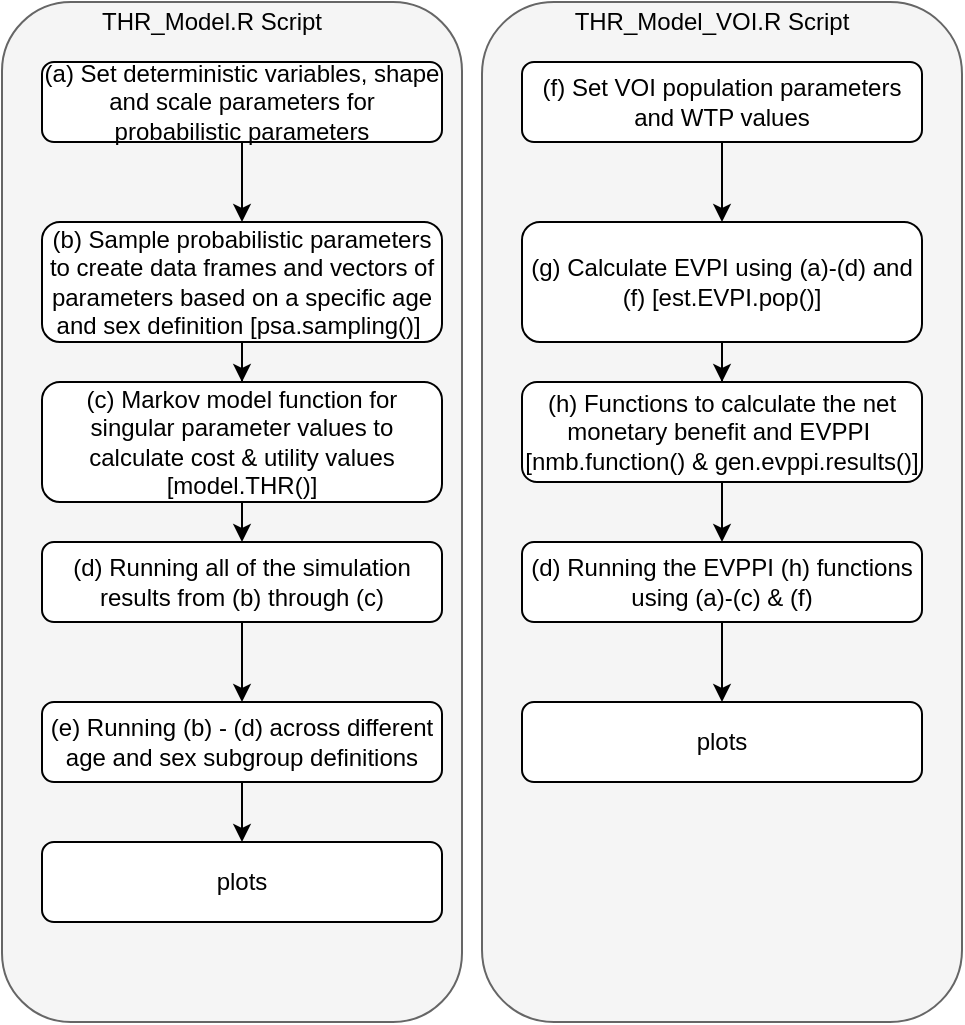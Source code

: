 <mxfile version="14.8.5" type="device"><diagram id="C5RBs43oDa-KdzZeNtuy" name="Page-1"><mxGraphModel dx="920" dy="513" grid="1" gridSize="10" guides="1" tooltips="1" connect="1" arrows="1" fold="1" page="1" pageScale="1" pageWidth="827" pageHeight="1169" math="0" shadow="0"><root><mxCell id="WIyWlLk6GJQsqaUBKTNV-0"/><mxCell id="WIyWlLk6GJQsqaUBKTNV-1" parent="WIyWlLk6GJQsqaUBKTNV-0"/><mxCell id="W8aLO_QLqb492aVT1Mlq-29" value="" style="rounded=1;whiteSpace=wrap;html=1;fillColor=#f5f5f5;strokeColor=#666666;fontColor=#333333;" vertex="1" parent="WIyWlLk6GJQsqaUBKTNV-1"><mxGeometry x="340" y="50" width="240" height="510" as="geometry"/></mxCell><mxCell id="W8aLO_QLqb492aVT1Mlq-28" value="" style="rounded=1;whiteSpace=wrap;html=1;fillColor=#f5f5f5;strokeColor=#666666;fontColor=#333333;" vertex="1" parent="WIyWlLk6GJQsqaUBKTNV-1"><mxGeometry x="100" y="50" width="230" height="510" as="geometry"/></mxCell><mxCell id="W8aLO_QLqb492aVT1Mlq-6" style="edgeStyle=orthogonalEdgeStyle;rounded=0;orthogonalLoop=1;jettySize=auto;html=1;exitX=0.5;exitY=1;exitDx=0;exitDy=0;endArrow=classic;endFill=1;" edge="1" parent="WIyWlLk6GJQsqaUBKTNV-1" source="WIyWlLk6GJQsqaUBKTNV-3" target="W8aLO_QLqb492aVT1Mlq-0"><mxGeometry relative="1" as="geometry"/></mxCell><mxCell id="WIyWlLk6GJQsqaUBKTNV-3" value="(a) Set deterministic variables, shape and scale parameters for probabilistic parameters" style="rounded=1;whiteSpace=wrap;html=1;fontSize=12;glass=0;strokeWidth=1;shadow=0;" parent="WIyWlLk6GJQsqaUBKTNV-1" vertex="1"><mxGeometry x="120" y="80" width="200" height="40" as="geometry"/></mxCell><mxCell id="W8aLO_QLqb492aVT1Mlq-4" style="edgeStyle=orthogonalEdgeStyle;rounded=0;orthogonalLoop=1;jettySize=auto;html=1;exitX=0.5;exitY=1;exitDx=0;exitDy=0;" edge="1" parent="WIyWlLk6GJQsqaUBKTNV-1" source="W8aLO_QLqb492aVT1Mlq-0" target="W8aLO_QLqb492aVT1Mlq-1"><mxGeometry relative="1" as="geometry"/></mxCell><mxCell id="W8aLO_QLqb492aVT1Mlq-0" value="(b) Sample probabilistic parameters to create data frames and vectors of parameters based on a specific age and sex definition [psa.sampling()]&amp;nbsp;" style="rounded=1;whiteSpace=wrap;html=1;fontSize=12;glass=0;strokeWidth=1;shadow=0;" vertex="1" parent="WIyWlLk6GJQsqaUBKTNV-1"><mxGeometry x="120" y="160" width="200" height="60" as="geometry"/></mxCell><mxCell id="W8aLO_QLqb492aVT1Mlq-9" style="edgeStyle=orthogonalEdgeStyle;rounded=0;orthogonalLoop=1;jettySize=auto;html=1;exitX=0.5;exitY=1;exitDx=0;exitDy=0;entryX=0.5;entryY=0;entryDx=0;entryDy=0;endArrow=classic;endFill=1;" edge="1" parent="WIyWlLk6GJQsqaUBKTNV-1" source="W8aLO_QLqb492aVT1Mlq-1" target="W8aLO_QLqb492aVT1Mlq-7"><mxGeometry relative="1" as="geometry"/></mxCell><mxCell id="W8aLO_QLqb492aVT1Mlq-1" value="(c) Markov model function for singular parameter values to calculate cost &amp;amp; utility values [model.THR()]" style="rounded=1;whiteSpace=wrap;html=1;fontSize=12;glass=0;strokeWidth=1;shadow=0;" vertex="1" parent="WIyWlLk6GJQsqaUBKTNV-1"><mxGeometry x="120" y="240" width="200" height="60" as="geometry"/></mxCell><mxCell id="W8aLO_QLqb492aVT1Mlq-11" style="edgeStyle=orthogonalEdgeStyle;rounded=0;orthogonalLoop=1;jettySize=auto;html=1;exitX=0.5;exitY=1;exitDx=0;exitDy=0;entryX=0.5;entryY=0;entryDx=0;entryDy=0;endArrow=classic;endFill=1;" edge="1" parent="WIyWlLk6GJQsqaUBKTNV-1" source="W8aLO_QLqb492aVT1Mlq-7" target="W8aLO_QLqb492aVT1Mlq-10"><mxGeometry relative="1" as="geometry"/></mxCell><mxCell id="W8aLO_QLqb492aVT1Mlq-7" value="(d) Running all of the simulation results from (b) through (c)" style="rounded=1;whiteSpace=wrap;html=1;fontSize=12;glass=0;strokeWidth=1;shadow=0;" vertex="1" parent="WIyWlLk6GJQsqaUBKTNV-1"><mxGeometry x="120" y="320" width="200" height="40" as="geometry"/></mxCell><mxCell id="W8aLO_QLqb492aVT1Mlq-14" style="edgeStyle=orthogonalEdgeStyle;rounded=0;orthogonalLoop=1;jettySize=auto;html=1;exitX=0.5;exitY=1;exitDx=0;exitDy=0;entryX=0.5;entryY=0;entryDx=0;entryDy=0;endArrow=classic;endFill=1;" edge="1" parent="WIyWlLk6GJQsqaUBKTNV-1" source="W8aLO_QLqb492aVT1Mlq-10" target="W8aLO_QLqb492aVT1Mlq-12"><mxGeometry relative="1" as="geometry"/></mxCell><mxCell id="W8aLO_QLqb492aVT1Mlq-10" value="(e) Running (b) - (d) across different age and sex subgroup definitions" style="rounded=1;whiteSpace=wrap;html=1;fontSize=12;glass=0;strokeWidth=1;shadow=0;" vertex="1" parent="WIyWlLk6GJQsqaUBKTNV-1"><mxGeometry x="120" y="400" width="200" height="40" as="geometry"/></mxCell><mxCell id="W8aLO_QLqb492aVT1Mlq-12" value="plots" style="rounded=1;whiteSpace=wrap;html=1;fontSize=12;glass=0;strokeWidth=1;shadow=0;" vertex="1" parent="WIyWlLk6GJQsqaUBKTNV-1"><mxGeometry x="120" y="470" width="200" height="40" as="geometry"/></mxCell><mxCell id="W8aLO_QLqb492aVT1Mlq-15" style="edgeStyle=orthogonalEdgeStyle;rounded=0;orthogonalLoop=1;jettySize=auto;html=1;exitX=0.5;exitY=1;exitDx=0;exitDy=0;endArrow=classic;endFill=1;" edge="1" parent="WIyWlLk6GJQsqaUBKTNV-1" source="W8aLO_QLqb492aVT1Mlq-16" target="W8aLO_QLqb492aVT1Mlq-18"><mxGeometry relative="1" as="geometry"/></mxCell><mxCell id="W8aLO_QLqb492aVT1Mlq-16" value="(f) Set VOI population parameters and WTP values" style="rounded=1;whiteSpace=wrap;html=1;fontSize=12;glass=0;strokeWidth=1;shadow=0;" vertex="1" parent="WIyWlLk6GJQsqaUBKTNV-1"><mxGeometry x="360" y="80" width="200" height="40" as="geometry"/></mxCell><mxCell id="W8aLO_QLqb492aVT1Mlq-17" style="edgeStyle=orthogonalEdgeStyle;rounded=0;orthogonalLoop=1;jettySize=auto;html=1;exitX=0.5;exitY=1;exitDx=0;exitDy=0;" edge="1" parent="WIyWlLk6GJQsqaUBKTNV-1" source="W8aLO_QLqb492aVT1Mlq-18" target="W8aLO_QLqb492aVT1Mlq-20"><mxGeometry relative="1" as="geometry"/></mxCell><mxCell id="W8aLO_QLqb492aVT1Mlq-18" value="(g) Calculate EVPI using (a)-(d) and (f) [est.EVPI.pop()]" style="rounded=1;whiteSpace=wrap;html=1;fontSize=12;glass=0;strokeWidth=1;shadow=0;" vertex="1" parent="WIyWlLk6GJQsqaUBKTNV-1"><mxGeometry x="360" y="160" width="200" height="60" as="geometry"/></mxCell><mxCell id="W8aLO_QLqb492aVT1Mlq-19" style="edgeStyle=orthogonalEdgeStyle;rounded=0;orthogonalLoop=1;jettySize=auto;html=1;exitX=0.5;exitY=1;exitDx=0;exitDy=0;entryX=0.5;entryY=0;entryDx=0;entryDy=0;endArrow=classic;endFill=1;" edge="1" parent="WIyWlLk6GJQsqaUBKTNV-1" source="W8aLO_QLqb492aVT1Mlq-20" target="W8aLO_QLqb492aVT1Mlq-22"><mxGeometry relative="1" as="geometry"/></mxCell><mxCell id="W8aLO_QLqb492aVT1Mlq-20" value="(h) Functions to calculate the net monetary benefit and EVPPI&amp;nbsp; [nmb.function() &amp;amp; gen.evppi.results()]" style="rounded=1;whiteSpace=wrap;html=1;fontSize=12;glass=0;strokeWidth=1;shadow=0;" vertex="1" parent="WIyWlLk6GJQsqaUBKTNV-1"><mxGeometry x="360" y="240" width="200" height="50" as="geometry"/></mxCell><mxCell id="W8aLO_QLqb492aVT1Mlq-21" style="edgeStyle=orthogonalEdgeStyle;rounded=0;orthogonalLoop=1;jettySize=auto;html=1;exitX=0.5;exitY=1;exitDx=0;exitDy=0;entryX=0.5;entryY=0;entryDx=0;entryDy=0;endArrow=classic;endFill=1;" edge="1" parent="WIyWlLk6GJQsqaUBKTNV-1" source="W8aLO_QLqb492aVT1Mlq-22"><mxGeometry relative="1" as="geometry"><mxPoint x="460" y="400" as="targetPoint"/></mxGeometry></mxCell><mxCell id="W8aLO_QLqb492aVT1Mlq-22" value="(d) Running the EVPPI (h) functions using (a)-(c) &amp;amp; (f)" style="rounded=1;whiteSpace=wrap;html=1;fontSize=12;glass=0;strokeWidth=1;shadow=0;" vertex="1" parent="WIyWlLk6GJQsqaUBKTNV-1"><mxGeometry x="360" y="320" width="200" height="40" as="geometry"/></mxCell><mxCell id="W8aLO_QLqb492aVT1Mlq-25" value="plots" style="rounded=1;whiteSpace=wrap;html=1;fontSize=12;glass=0;strokeWidth=1;shadow=0;" vertex="1" parent="WIyWlLk6GJQsqaUBKTNV-1"><mxGeometry x="360" y="400" width="200" height="40" as="geometry"/></mxCell><mxCell id="W8aLO_QLqb492aVT1Mlq-30" value="THR_Model.R Script" style="text;html=1;strokeColor=none;fillColor=none;align=center;verticalAlign=middle;whiteSpace=wrap;rounded=0;" vertex="1" parent="WIyWlLk6GJQsqaUBKTNV-1"><mxGeometry x="130" y="50" width="150" height="20" as="geometry"/></mxCell><mxCell id="W8aLO_QLqb492aVT1Mlq-31" value="THR_Model_VOI.R Script" style="text;html=1;strokeColor=none;fillColor=none;align=center;verticalAlign=middle;whiteSpace=wrap;rounded=0;" vertex="1" parent="WIyWlLk6GJQsqaUBKTNV-1"><mxGeometry x="380" y="50" width="150" height="20" as="geometry"/></mxCell></root></mxGraphModel></diagram></mxfile>